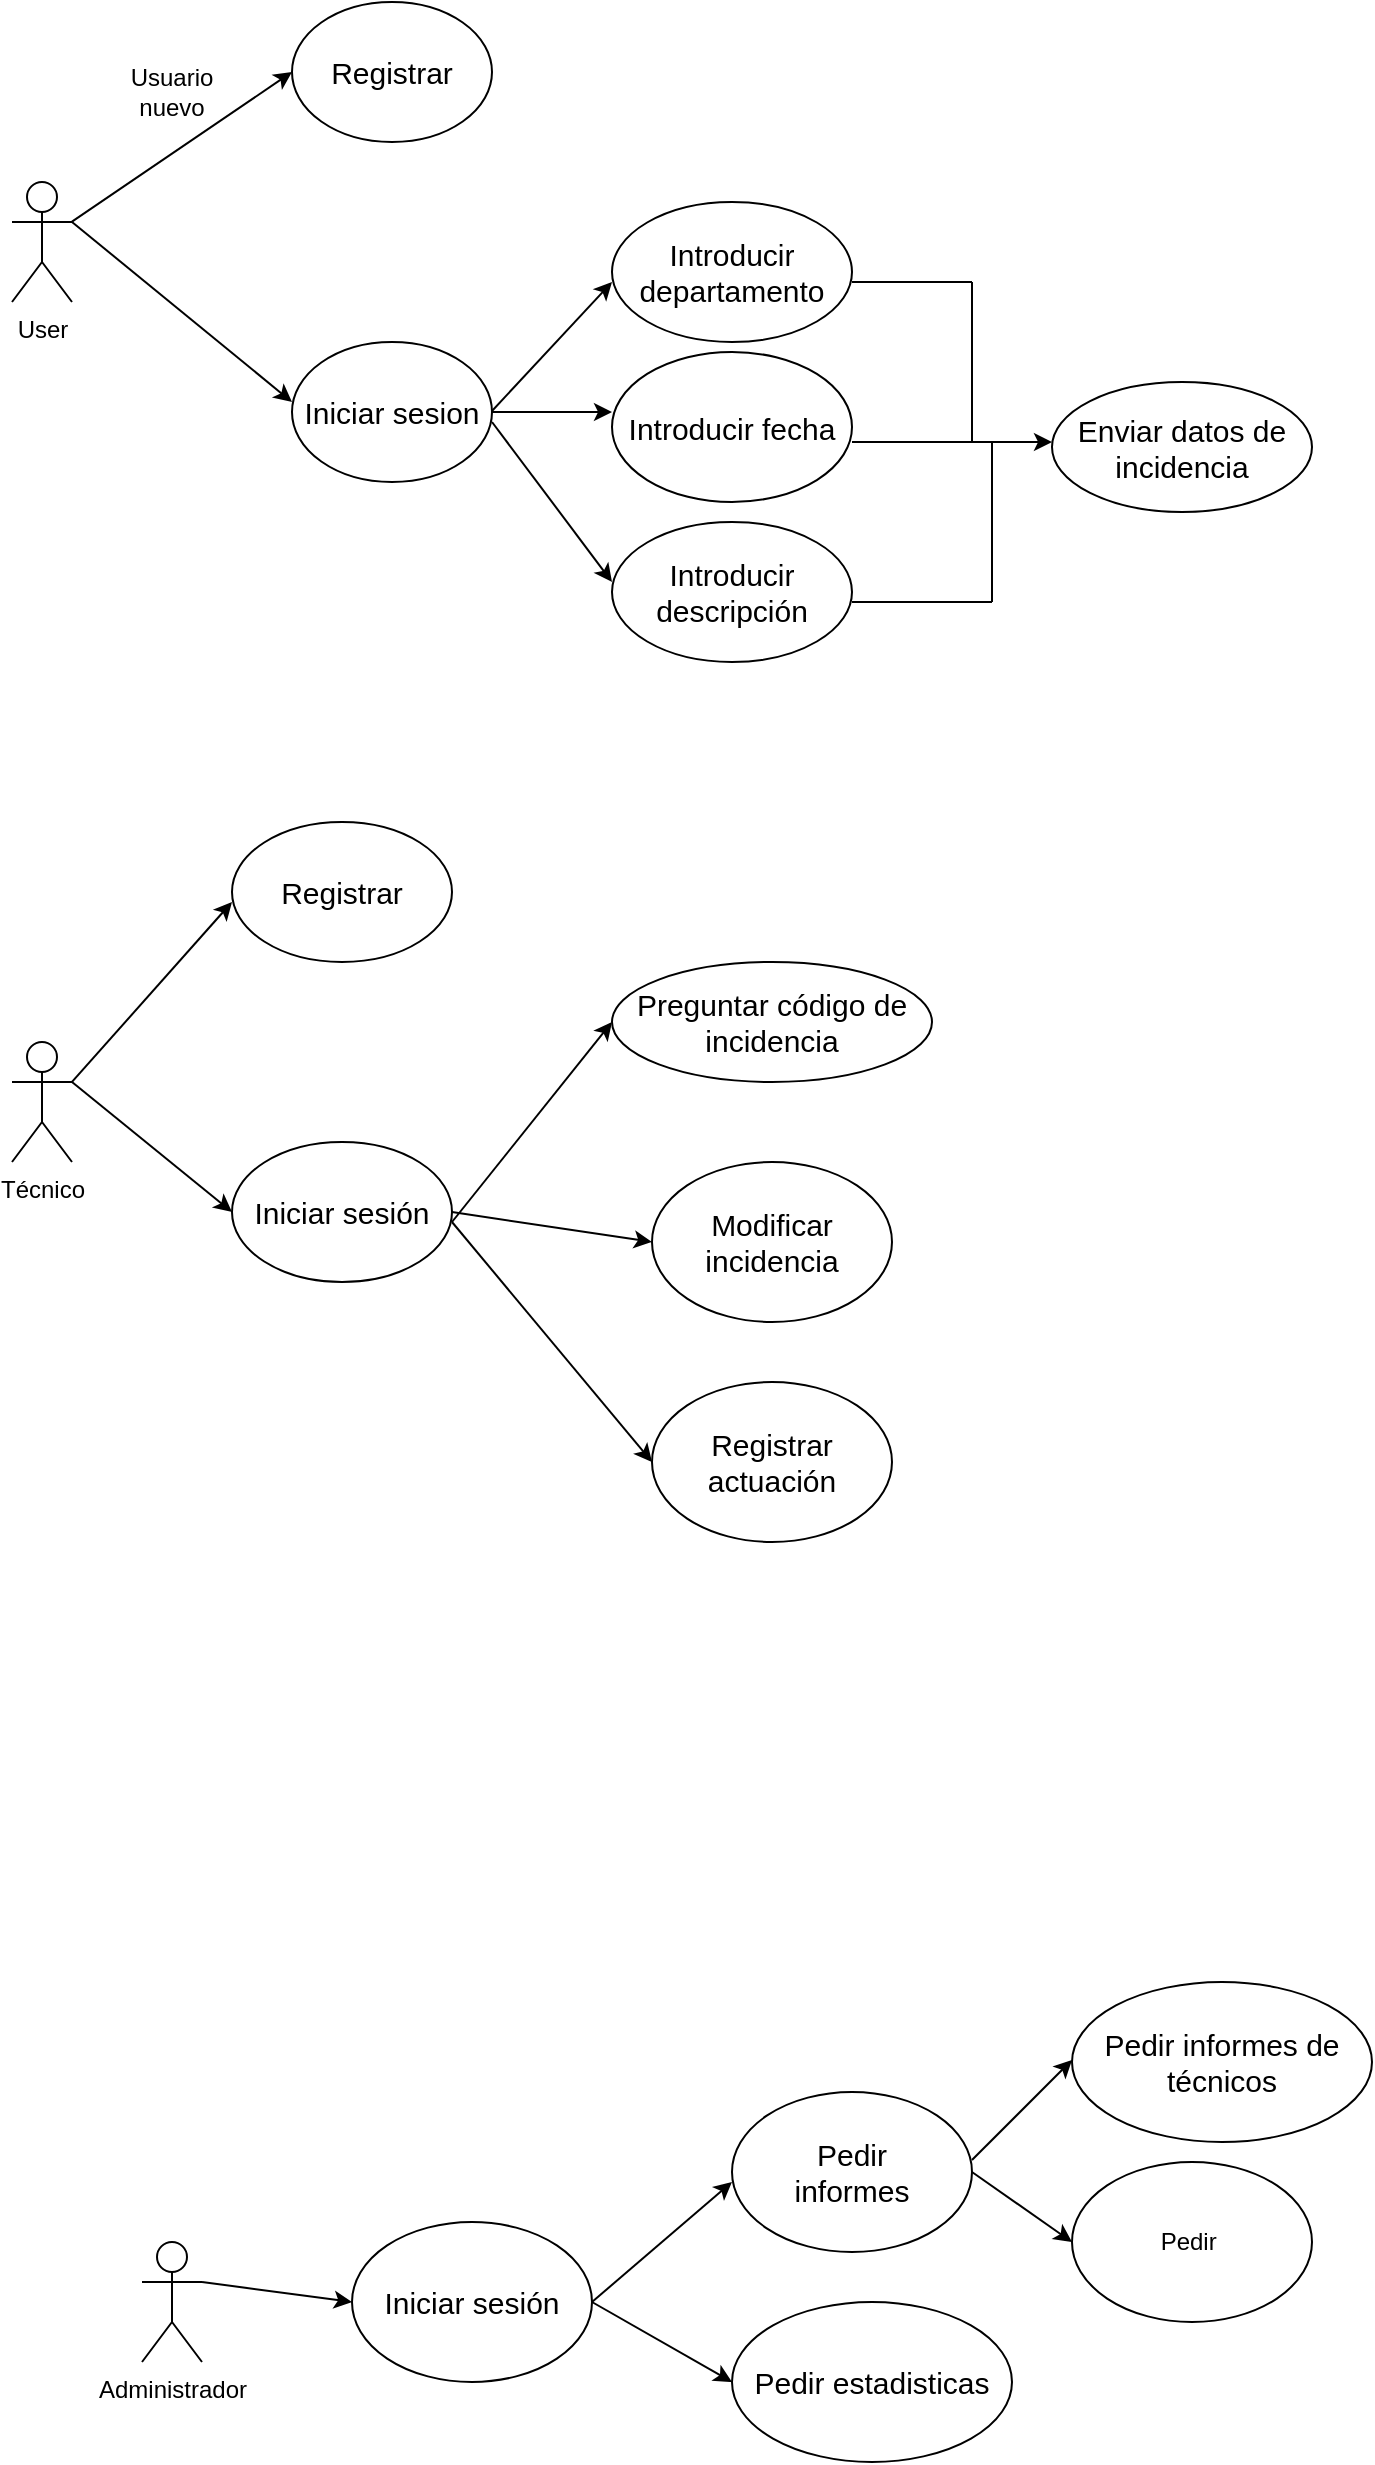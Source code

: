 <mxfile version="26.2.14">
  <diagram name="Pàgina-1" id="FMlzXqeNCn4fs9V2hCwn">
    <mxGraphModel dx="827" dy="734" grid="1" gridSize="10" guides="1" tooltips="1" connect="1" arrows="1" fold="1" page="1" pageScale="1" pageWidth="827" pageHeight="1169" math="0" shadow="0">
      <root>
        <mxCell id="0" />
        <mxCell id="1" parent="0" />
        <mxCell id="-7e7yDyc773HWohXfgpY-1" value="User" style="shape=umlActor;verticalLabelPosition=bottom;verticalAlign=top;html=1;outlineConnect=0;" vertex="1" parent="1">
          <mxGeometry x="70" y="230" width="30" height="60" as="geometry" />
        </mxCell>
        <mxCell id="-7e7yDyc773HWohXfgpY-3" value="" style="endArrow=classic;html=1;rounded=0;entryX=0;entryY=0.5;entryDx=0;entryDy=0;" edge="1" parent="1" source="-7e7yDyc773HWohXfgpY-1" target="-7e7yDyc773HWohXfgpY-4">
          <mxGeometry width="50" height="50" relative="1" as="geometry">
            <mxPoint x="230" y="290" as="sourcePoint" />
            <mxPoint x="200" y="260" as="targetPoint" />
          </mxGeometry>
        </mxCell>
        <mxCell id="-7e7yDyc773HWohXfgpY-4" value="&lt;font style=&quot;font-size: 15px;&quot;&gt;Registrar&lt;/font&gt;" style="ellipse;whiteSpace=wrap;html=1;" vertex="1" parent="1">
          <mxGeometry x="210" y="140" width="100" height="70" as="geometry" />
        </mxCell>
        <mxCell id="-7e7yDyc773HWohXfgpY-5" value="Usuario nuevo" style="text;html=1;align=center;verticalAlign=middle;whiteSpace=wrap;rounded=0;" vertex="1" parent="1">
          <mxGeometry x="120" y="170" width="60" height="30" as="geometry" />
        </mxCell>
        <mxCell id="-7e7yDyc773HWohXfgpY-6" value="" style="endArrow=classic;html=1;rounded=0;" edge="1" parent="1">
          <mxGeometry width="50" height="50" relative="1" as="geometry">
            <mxPoint x="100" y="250" as="sourcePoint" />
            <mxPoint x="210" y="340" as="targetPoint" />
          </mxGeometry>
        </mxCell>
        <mxCell id="-7e7yDyc773HWohXfgpY-7" value="&lt;font style=&quot;font-size: 15px;&quot;&gt;Iniciar sesion&lt;/font&gt;" style="ellipse;whiteSpace=wrap;html=1;" vertex="1" parent="1">
          <mxGeometry x="210" y="310" width="100" height="70" as="geometry" />
        </mxCell>
        <mxCell id="-7e7yDyc773HWohXfgpY-8" value="" style="endArrow=classic;html=1;rounded=0;" edge="1" parent="1">
          <mxGeometry width="50" height="50" relative="1" as="geometry">
            <mxPoint x="310" y="344.5" as="sourcePoint" />
            <mxPoint x="370" y="280" as="targetPoint" />
          </mxGeometry>
        </mxCell>
        <mxCell id="-7e7yDyc773HWohXfgpY-9" value="&lt;font style=&quot;font-size: 15px;&quot;&gt;Introducir departamento&lt;/font&gt;" style="ellipse;whiteSpace=wrap;html=1;" vertex="1" parent="1">
          <mxGeometry x="370" y="240" width="120" height="70" as="geometry" />
        </mxCell>
        <mxCell id="-7e7yDyc773HWohXfgpY-10" value="" style="endArrow=classic;html=1;rounded=0;exitX=1;exitY=0.5;exitDx=0;exitDy=0;" edge="1" parent="1" source="-7e7yDyc773HWohXfgpY-7">
          <mxGeometry width="50" height="50" relative="1" as="geometry">
            <mxPoint x="380" y="380" as="sourcePoint" />
            <mxPoint x="370" y="345" as="targetPoint" />
          </mxGeometry>
        </mxCell>
        <mxCell id="-7e7yDyc773HWohXfgpY-11" value="&lt;font style=&quot;font-size: 15px;&quot;&gt;Introducir fecha&lt;/font&gt;" style="ellipse;whiteSpace=wrap;html=1;" vertex="1" parent="1">
          <mxGeometry x="370" y="315" width="120" height="75" as="geometry" />
        </mxCell>
        <mxCell id="-7e7yDyc773HWohXfgpY-12" value="" style="endArrow=classic;html=1;rounded=0;" edge="1" parent="1">
          <mxGeometry width="50" height="50" relative="1" as="geometry">
            <mxPoint x="310" y="350" as="sourcePoint" />
            <mxPoint x="370" y="430" as="targetPoint" />
          </mxGeometry>
        </mxCell>
        <mxCell id="-7e7yDyc773HWohXfgpY-13" value="&lt;font style=&quot;font-size: 15px;&quot;&gt;Introducir descripción&lt;/font&gt;" style="ellipse;whiteSpace=wrap;html=1;" vertex="1" parent="1">
          <mxGeometry x="370" y="400" width="120" height="70" as="geometry" />
        </mxCell>
        <mxCell id="-7e7yDyc773HWohXfgpY-14" value="" style="endArrow=classic;html=1;rounded=0;" edge="1" parent="1">
          <mxGeometry width="50" height="50" relative="1" as="geometry">
            <mxPoint x="490" y="360" as="sourcePoint" />
            <mxPoint x="590" y="360" as="targetPoint" />
          </mxGeometry>
        </mxCell>
        <mxCell id="-7e7yDyc773HWohXfgpY-15" value="" style="endArrow=none;html=1;rounded=0;" edge="1" parent="1">
          <mxGeometry width="50" height="50" relative="1" as="geometry">
            <mxPoint x="490" y="280" as="sourcePoint" />
            <mxPoint x="550" y="280" as="targetPoint" />
          </mxGeometry>
        </mxCell>
        <mxCell id="-7e7yDyc773HWohXfgpY-16" value="" style="endArrow=none;html=1;rounded=0;" edge="1" parent="1">
          <mxGeometry width="50" height="50" relative="1" as="geometry">
            <mxPoint x="550" y="360" as="sourcePoint" />
            <mxPoint x="550" y="280" as="targetPoint" />
          </mxGeometry>
        </mxCell>
        <mxCell id="-7e7yDyc773HWohXfgpY-17" value="" style="endArrow=none;html=1;rounded=0;" edge="1" parent="1">
          <mxGeometry width="50" height="50" relative="1" as="geometry">
            <mxPoint x="490" y="440" as="sourcePoint" />
            <mxPoint x="560" y="440" as="targetPoint" />
          </mxGeometry>
        </mxCell>
        <mxCell id="-7e7yDyc773HWohXfgpY-18" value="" style="endArrow=none;html=1;rounded=0;" edge="1" parent="1">
          <mxGeometry width="50" height="50" relative="1" as="geometry">
            <mxPoint x="560" y="440" as="sourcePoint" />
            <mxPoint x="560" y="360" as="targetPoint" />
          </mxGeometry>
        </mxCell>
        <mxCell id="-7e7yDyc773HWohXfgpY-19" value="&lt;font style=&quot;font-size: 15px;&quot;&gt;Enviar datos de incidencia&lt;/font&gt;" style="ellipse;whiteSpace=wrap;html=1;" vertex="1" parent="1">
          <mxGeometry x="590" y="330" width="130" height="65" as="geometry" />
        </mxCell>
        <mxCell id="-7e7yDyc773HWohXfgpY-20" value="Técnico&lt;div&gt;&lt;br&gt;&lt;/div&gt;" style="shape=umlActor;verticalLabelPosition=bottom;verticalAlign=top;html=1;outlineConnect=0;" vertex="1" parent="1">
          <mxGeometry x="70" y="660" width="30" height="60" as="geometry" />
        </mxCell>
        <mxCell id="-7e7yDyc773HWohXfgpY-24" value="" style="endArrow=classic;html=1;rounded=0;exitX=1;exitY=0.333;exitDx=0;exitDy=0;exitPerimeter=0;" edge="1" parent="1" source="-7e7yDyc773HWohXfgpY-20">
          <mxGeometry width="50" height="50" relative="1" as="geometry">
            <mxPoint x="120" y="690" as="sourcePoint" />
            <mxPoint x="180" y="590" as="targetPoint" />
          </mxGeometry>
        </mxCell>
        <mxCell id="-7e7yDyc773HWohXfgpY-25" value="&lt;font style=&quot;font-size: 15px;&quot;&gt;Registrar&lt;/font&gt;" style="ellipse;whiteSpace=wrap;html=1;" vertex="1" parent="1">
          <mxGeometry x="180" y="550" width="110" height="70" as="geometry" />
        </mxCell>
        <mxCell id="-7e7yDyc773HWohXfgpY-26" value="&lt;font style=&quot;font-size: 15px;&quot;&gt;Iniciar sesión&lt;/font&gt;" style="ellipse;whiteSpace=wrap;html=1;" vertex="1" parent="1">
          <mxGeometry x="180" y="710" width="110" height="70" as="geometry" />
        </mxCell>
        <mxCell id="-7e7yDyc773HWohXfgpY-27" value="" style="endArrow=classic;html=1;rounded=0;entryX=0;entryY=0.5;entryDx=0;entryDy=0;" edge="1" parent="1" target="-7e7yDyc773HWohXfgpY-26">
          <mxGeometry width="50" height="50" relative="1" as="geometry">
            <mxPoint x="100" y="680" as="sourcePoint" />
            <mxPoint x="180" y="660" as="targetPoint" />
          </mxGeometry>
        </mxCell>
        <mxCell id="-7e7yDyc773HWohXfgpY-28" value="" style="endArrow=classic;html=1;rounded=0;entryX=0;entryY=0.5;entryDx=0;entryDy=0;" edge="1" parent="1" target="-7e7yDyc773HWohXfgpY-29">
          <mxGeometry width="50" height="50" relative="1" as="geometry">
            <mxPoint x="290" y="750" as="sourcePoint" />
            <mxPoint x="310" y="670" as="targetPoint" />
          </mxGeometry>
        </mxCell>
        <mxCell id="-7e7yDyc773HWohXfgpY-29" value="&lt;font style=&quot;font-size: 15px;&quot;&gt;Preguntar código de incidencia&lt;/font&gt;" style="ellipse;whiteSpace=wrap;html=1;" vertex="1" parent="1">
          <mxGeometry x="370" y="620" width="160" height="60" as="geometry" />
        </mxCell>
        <mxCell id="-7e7yDyc773HWohXfgpY-30" value="" style="endArrow=classic;html=1;rounded=0;exitX=1;exitY=0.5;exitDx=0;exitDy=0;entryX=0;entryY=0.5;entryDx=0;entryDy=0;" edge="1" parent="1" source="-7e7yDyc773HWohXfgpY-26" target="-7e7yDyc773HWohXfgpY-31">
          <mxGeometry width="50" height="50" relative="1" as="geometry">
            <mxPoint x="330" y="760" as="sourcePoint" />
            <mxPoint x="410" y="700" as="targetPoint" />
          </mxGeometry>
        </mxCell>
        <mxCell id="-7e7yDyc773HWohXfgpY-31" value="&lt;font style=&quot;font-size: 15px;&quot;&gt;Modificar incidencia&lt;/font&gt;" style="ellipse;whiteSpace=wrap;html=1;" vertex="1" parent="1">
          <mxGeometry x="390" y="720" width="120" height="80" as="geometry" />
        </mxCell>
        <mxCell id="-7e7yDyc773HWohXfgpY-32" value="" style="endArrow=classic;html=1;rounded=0;entryX=0;entryY=0.5;entryDx=0;entryDy=0;" edge="1" parent="1" target="-7e7yDyc773HWohXfgpY-33">
          <mxGeometry width="50" height="50" relative="1" as="geometry">
            <mxPoint x="290" y="750" as="sourcePoint" />
            <mxPoint x="390" y="800" as="targetPoint" />
          </mxGeometry>
        </mxCell>
        <mxCell id="-7e7yDyc773HWohXfgpY-33" value="&lt;font style=&quot;font-size: 15px;&quot;&gt;Registrar actuación&lt;/font&gt;" style="ellipse;whiteSpace=wrap;html=1;" vertex="1" parent="1">
          <mxGeometry x="390" y="830" width="120" height="80" as="geometry" />
        </mxCell>
        <mxCell id="-7e7yDyc773HWohXfgpY-34" value="Administrador" style="shape=umlActor;verticalLabelPosition=bottom;verticalAlign=top;html=1;outlineConnect=0;" vertex="1" parent="1">
          <mxGeometry x="135" y="1260" width="30" height="60" as="geometry" />
        </mxCell>
        <mxCell id="-7e7yDyc773HWohXfgpY-35" value="&lt;font style=&quot;font-size: 15px;&quot;&gt;Iniciar sesión&lt;/font&gt;" style="ellipse;whiteSpace=wrap;html=1;" vertex="1" parent="1">
          <mxGeometry x="240" y="1250" width="120" height="80" as="geometry" />
        </mxCell>
        <mxCell id="-7e7yDyc773HWohXfgpY-36" value="" style="endArrow=classic;html=1;rounded=0;exitX=1;exitY=0.333;exitDx=0;exitDy=0;exitPerimeter=0;entryX=0;entryY=0.5;entryDx=0;entryDy=0;" edge="1" parent="1" source="-7e7yDyc773HWohXfgpY-34" target="-7e7yDyc773HWohXfgpY-35">
          <mxGeometry width="50" height="50" relative="1" as="geometry">
            <mxPoint x="200" y="1310" as="sourcePoint" />
            <mxPoint x="250" y="1260" as="targetPoint" />
          </mxGeometry>
        </mxCell>
        <mxCell id="-7e7yDyc773HWohXfgpY-37" value="" style="endArrow=classic;html=1;rounded=0;exitX=1;exitY=0.5;exitDx=0;exitDy=0;" edge="1" parent="1" source="-7e7yDyc773HWohXfgpY-35">
          <mxGeometry width="50" height="50" relative="1" as="geometry">
            <mxPoint x="360" y="1300" as="sourcePoint" />
            <mxPoint x="430" y="1230" as="targetPoint" />
          </mxGeometry>
        </mxCell>
        <mxCell id="-7e7yDyc773HWohXfgpY-38" value="" style="ellipse;whiteSpace=wrap;html=1;" vertex="1" parent="1">
          <mxGeometry x="430" y="1185" width="120" height="80" as="geometry" />
        </mxCell>
        <mxCell id="-7e7yDyc773HWohXfgpY-39" value="&lt;font style=&quot;font-size: 15px;&quot;&gt;Pedir informes&lt;/font&gt;" style="text;html=1;align=center;verticalAlign=middle;whiteSpace=wrap;rounded=0;" vertex="1" parent="1">
          <mxGeometry x="460" y="1210" width="60" height="30" as="geometry" />
        </mxCell>
        <mxCell id="-7e7yDyc773HWohXfgpY-43" value="" style="endArrow=classic;html=1;rounded=0;exitX=1;exitY=0.5;exitDx=0;exitDy=0;" edge="1" parent="1" source="-7e7yDyc773HWohXfgpY-35">
          <mxGeometry width="50" height="50" relative="1" as="geometry">
            <mxPoint x="405" y="1370" as="sourcePoint" />
            <mxPoint x="430" y="1330" as="targetPoint" />
          </mxGeometry>
        </mxCell>
        <mxCell id="-7e7yDyc773HWohXfgpY-44" value="&lt;font style=&quot;font-size: 15px;&quot;&gt;Pedir estadisticas&lt;/font&gt;" style="ellipse;whiteSpace=wrap;html=1;" vertex="1" parent="1">
          <mxGeometry x="430" y="1290" width="140" height="80" as="geometry" />
        </mxCell>
        <mxCell id="-7e7yDyc773HWohXfgpY-46" value="" style="endArrow=classic;html=1;rounded=0;" edge="1" parent="1">
          <mxGeometry width="50" height="50" relative="1" as="geometry">
            <mxPoint x="550" y="1219" as="sourcePoint" />
            <mxPoint x="600" y="1169" as="targetPoint" />
          </mxGeometry>
        </mxCell>
        <mxCell id="-7e7yDyc773HWohXfgpY-47" value="&lt;font style=&quot;font-size: 15px;&quot;&gt;Pedir informes de técnicos&lt;/font&gt;" style="ellipse;whiteSpace=wrap;html=1;" vertex="1" parent="1">
          <mxGeometry x="600" y="1130" width="150" height="80" as="geometry" />
        </mxCell>
        <mxCell id="-7e7yDyc773HWohXfgpY-48" value="" style="endArrow=classic;html=1;rounded=0;exitX=1;exitY=0.5;exitDx=0;exitDy=0;" edge="1" parent="1" source="-7e7yDyc773HWohXfgpY-38">
          <mxGeometry width="50" height="50" relative="1" as="geometry">
            <mxPoint x="620" y="1300" as="sourcePoint" />
            <mxPoint x="600" y="1260" as="targetPoint" />
          </mxGeometry>
        </mxCell>
        <mxCell id="-7e7yDyc773HWohXfgpY-49" value="Pedir&amp;nbsp;" style="ellipse;whiteSpace=wrap;html=1;" vertex="1" parent="1">
          <mxGeometry x="600" y="1220" width="120" height="80" as="geometry" />
        </mxCell>
      </root>
    </mxGraphModel>
  </diagram>
</mxfile>
